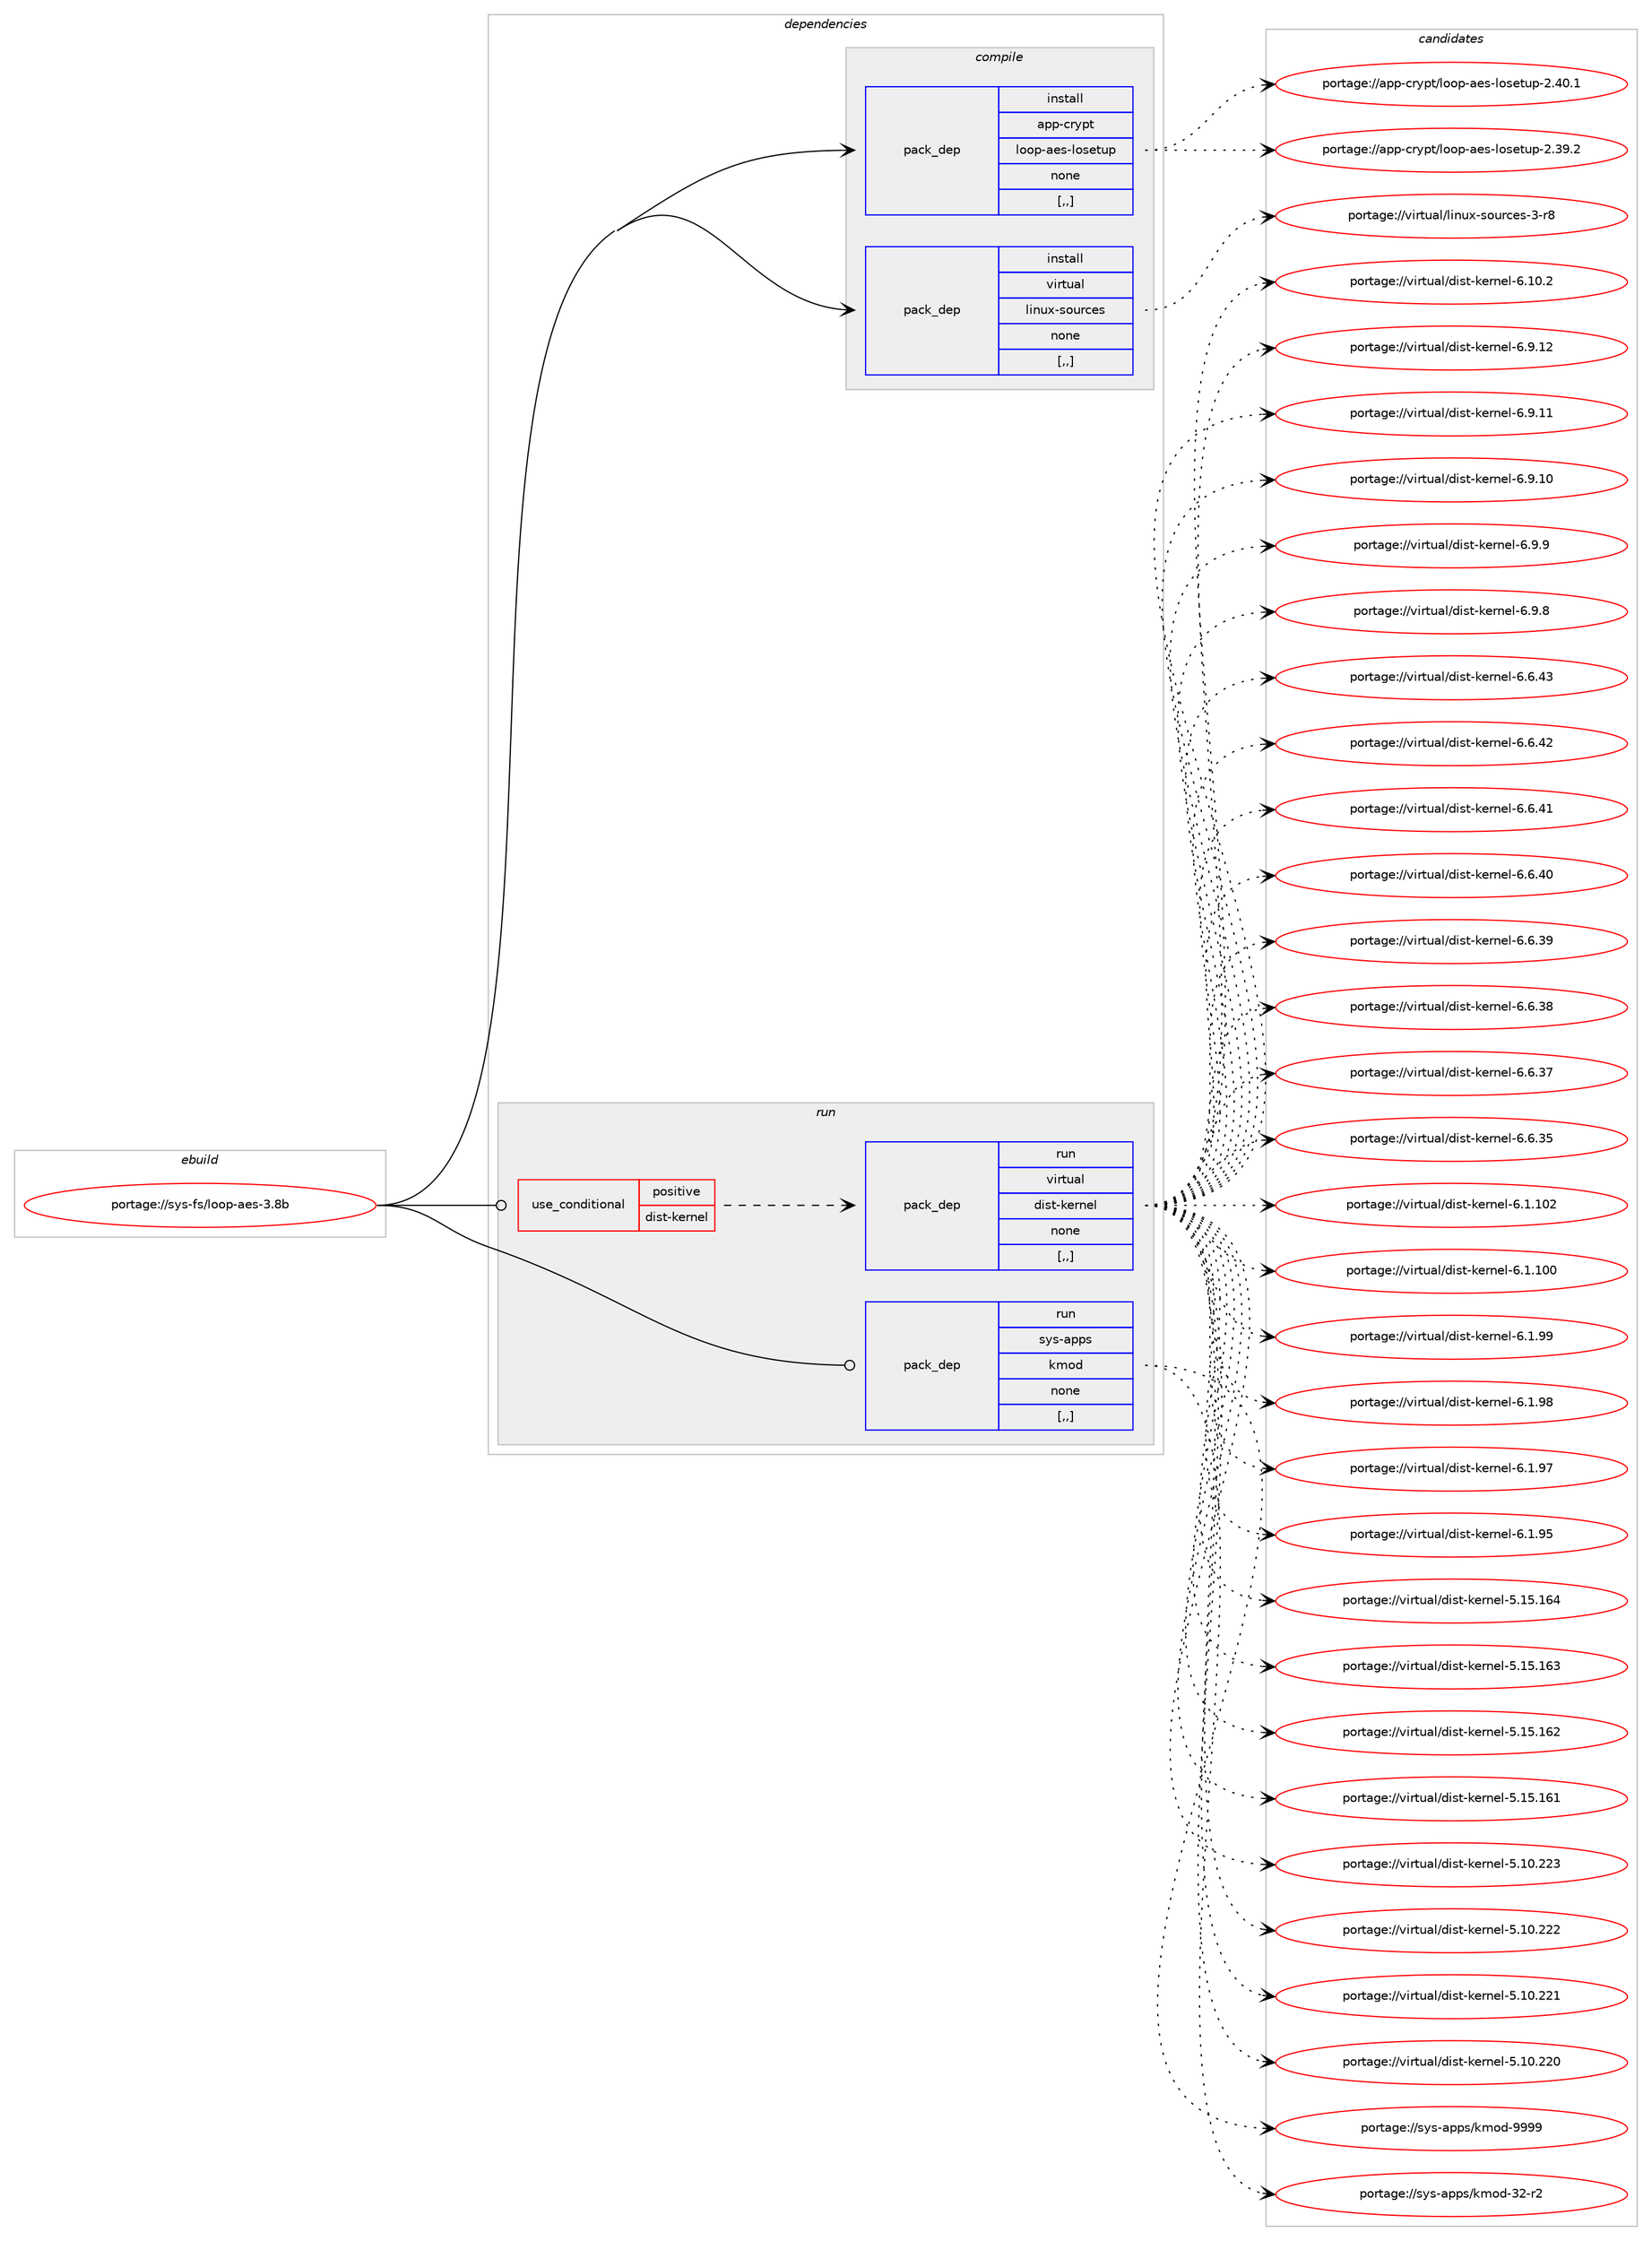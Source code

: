 digraph prolog {

# *************
# Graph options
# *************

newrank=true;
concentrate=true;
compound=true;
graph [rankdir=LR,fontname=Helvetica,fontsize=10,ranksep=1.5];#, ranksep=2.5, nodesep=0.2];
edge  [arrowhead=vee];
node  [fontname=Helvetica,fontsize=10];

# **********
# The ebuild
# **********

subgraph cluster_leftcol {
color=gray;
label=<<i>ebuild</i>>;
id [label="portage://sys-fs/loop-aes-3.8b", color=red, width=4, href="../sys-fs/loop-aes-3.8b.svg"];
}

# ****************
# The dependencies
# ****************

subgraph cluster_midcol {
color=gray;
label=<<i>dependencies</i>>;
subgraph cluster_compile {
fillcolor="#eeeeee";
style=filled;
label=<<i>compile</i>>;
subgraph pack317293 {
dependency436507 [label=<<TABLE BORDER="0" CELLBORDER="1" CELLSPACING="0" CELLPADDING="4" WIDTH="220"><TR><TD ROWSPAN="6" CELLPADDING="30">pack_dep</TD></TR><TR><TD WIDTH="110">install</TD></TR><TR><TD>app-crypt</TD></TR><TR><TD>loop-aes-losetup</TD></TR><TR><TD>none</TD></TR><TR><TD>[,,]</TD></TR></TABLE>>, shape=none, color=blue];
}
id:e -> dependency436507:w [weight=20,style="solid",arrowhead="vee"];
subgraph pack317294 {
dependency436508 [label=<<TABLE BORDER="0" CELLBORDER="1" CELLSPACING="0" CELLPADDING="4" WIDTH="220"><TR><TD ROWSPAN="6" CELLPADDING="30">pack_dep</TD></TR><TR><TD WIDTH="110">install</TD></TR><TR><TD>virtual</TD></TR><TR><TD>linux-sources</TD></TR><TR><TD>none</TD></TR><TR><TD>[,,]</TD></TR></TABLE>>, shape=none, color=blue];
}
id:e -> dependency436508:w [weight=20,style="solid",arrowhead="vee"];
}
subgraph cluster_compileandrun {
fillcolor="#eeeeee";
style=filled;
label=<<i>compile and run</i>>;
}
subgraph cluster_run {
fillcolor="#eeeeee";
style=filled;
label=<<i>run</i>>;
subgraph cond116245 {
dependency436509 [label=<<TABLE BORDER="0" CELLBORDER="1" CELLSPACING="0" CELLPADDING="4"><TR><TD ROWSPAN="3" CELLPADDING="10">use_conditional</TD></TR><TR><TD>positive</TD></TR><TR><TD>dist-kernel</TD></TR></TABLE>>, shape=none, color=red];
subgraph pack317295 {
dependency436510 [label=<<TABLE BORDER="0" CELLBORDER="1" CELLSPACING="0" CELLPADDING="4" WIDTH="220"><TR><TD ROWSPAN="6" CELLPADDING="30">pack_dep</TD></TR><TR><TD WIDTH="110">run</TD></TR><TR><TD>virtual</TD></TR><TR><TD>dist-kernel</TD></TR><TR><TD>none</TD></TR><TR><TD>[,,]</TD></TR></TABLE>>, shape=none, color=blue];
}
dependency436509:e -> dependency436510:w [weight=20,style="dashed",arrowhead="vee"];
}
id:e -> dependency436509:w [weight=20,style="solid",arrowhead="odot"];
subgraph pack317296 {
dependency436511 [label=<<TABLE BORDER="0" CELLBORDER="1" CELLSPACING="0" CELLPADDING="4" WIDTH="220"><TR><TD ROWSPAN="6" CELLPADDING="30">pack_dep</TD></TR><TR><TD WIDTH="110">run</TD></TR><TR><TD>sys-apps</TD></TR><TR><TD>kmod</TD></TR><TR><TD>none</TD></TR><TR><TD>[,,]</TD></TR></TABLE>>, shape=none, color=blue];
}
id:e -> dependency436511:w [weight=20,style="solid",arrowhead="odot"];
}
}

# **************
# The candidates
# **************

subgraph cluster_choices {
rank=same;
color=gray;
label=<<i>candidates</i>>;

subgraph choice317293 {
color=black;
nodesep=1;
choice9711211245991141211121164710811111111245971011154510811111510111611711245504652484649 [label="portage://app-crypt/loop-aes-losetup-2.40.1", color=red, width=4,href="../app-crypt/loop-aes-losetup-2.40.1.svg"];
choice9711211245991141211121164710811111111245971011154510811111510111611711245504651574650 [label="portage://app-crypt/loop-aes-losetup-2.39.2", color=red, width=4,href="../app-crypt/loop-aes-losetup-2.39.2.svg"];
dependency436507:e -> choice9711211245991141211121164710811111111245971011154510811111510111611711245504652484649:w [style=dotted,weight="100"];
dependency436507:e -> choice9711211245991141211121164710811111111245971011154510811111510111611711245504651574650:w [style=dotted,weight="100"];
}
subgraph choice317294 {
color=black;
nodesep=1;
choice1181051141161179710847108105110117120451151111171149910111545514511456 [label="portage://virtual/linux-sources-3-r8", color=red, width=4,href="../virtual/linux-sources-3-r8.svg"];
dependency436508:e -> choice1181051141161179710847108105110117120451151111171149910111545514511456:w [style=dotted,weight="100"];
}
subgraph choice317295 {
color=black;
nodesep=1;
choice11810511411611797108471001051151164510710111411010110845544649484650 [label="portage://virtual/dist-kernel-6.10.2", color=red, width=4,href="../virtual/dist-kernel-6.10.2.svg"];
choice11810511411611797108471001051151164510710111411010110845544657464950 [label="portage://virtual/dist-kernel-6.9.12", color=red, width=4,href="../virtual/dist-kernel-6.9.12.svg"];
choice11810511411611797108471001051151164510710111411010110845544657464949 [label="portage://virtual/dist-kernel-6.9.11", color=red, width=4,href="../virtual/dist-kernel-6.9.11.svg"];
choice11810511411611797108471001051151164510710111411010110845544657464948 [label="portage://virtual/dist-kernel-6.9.10", color=red, width=4,href="../virtual/dist-kernel-6.9.10.svg"];
choice118105114116117971084710010511511645107101114110101108455446574657 [label="portage://virtual/dist-kernel-6.9.9", color=red, width=4,href="../virtual/dist-kernel-6.9.9.svg"];
choice118105114116117971084710010511511645107101114110101108455446574656 [label="portage://virtual/dist-kernel-6.9.8", color=red, width=4,href="../virtual/dist-kernel-6.9.8.svg"];
choice11810511411611797108471001051151164510710111411010110845544654465251 [label="portage://virtual/dist-kernel-6.6.43", color=red, width=4,href="../virtual/dist-kernel-6.6.43.svg"];
choice11810511411611797108471001051151164510710111411010110845544654465250 [label="portage://virtual/dist-kernel-6.6.42", color=red, width=4,href="../virtual/dist-kernel-6.6.42.svg"];
choice11810511411611797108471001051151164510710111411010110845544654465249 [label="portage://virtual/dist-kernel-6.6.41", color=red, width=4,href="../virtual/dist-kernel-6.6.41.svg"];
choice11810511411611797108471001051151164510710111411010110845544654465248 [label="portage://virtual/dist-kernel-6.6.40", color=red, width=4,href="../virtual/dist-kernel-6.6.40.svg"];
choice11810511411611797108471001051151164510710111411010110845544654465157 [label="portage://virtual/dist-kernel-6.6.39", color=red, width=4,href="../virtual/dist-kernel-6.6.39.svg"];
choice11810511411611797108471001051151164510710111411010110845544654465156 [label="portage://virtual/dist-kernel-6.6.38", color=red, width=4,href="../virtual/dist-kernel-6.6.38.svg"];
choice11810511411611797108471001051151164510710111411010110845544654465155 [label="portage://virtual/dist-kernel-6.6.37", color=red, width=4,href="../virtual/dist-kernel-6.6.37.svg"];
choice11810511411611797108471001051151164510710111411010110845544654465153 [label="portage://virtual/dist-kernel-6.6.35", color=red, width=4,href="../virtual/dist-kernel-6.6.35.svg"];
choice1181051141161179710847100105115116451071011141101011084554464946494850 [label="portage://virtual/dist-kernel-6.1.102", color=red, width=4,href="../virtual/dist-kernel-6.1.102.svg"];
choice1181051141161179710847100105115116451071011141101011084554464946494848 [label="portage://virtual/dist-kernel-6.1.100", color=red, width=4,href="../virtual/dist-kernel-6.1.100.svg"];
choice11810511411611797108471001051151164510710111411010110845544649465757 [label="portage://virtual/dist-kernel-6.1.99", color=red, width=4,href="../virtual/dist-kernel-6.1.99.svg"];
choice11810511411611797108471001051151164510710111411010110845544649465756 [label="portage://virtual/dist-kernel-6.1.98", color=red, width=4,href="../virtual/dist-kernel-6.1.98.svg"];
choice11810511411611797108471001051151164510710111411010110845544649465755 [label="portage://virtual/dist-kernel-6.1.97", color=red, width=4,href="../virtual/dist-kernel-6.1.97.svg"];
choice11810511411611797108471001051151164510710111411010110845544649465753 [label="portage://virtual/dist-kernel-6.1.95", color=red, width=4,href="../virtual/dist-kernel-6.1.95.svg"];
choice118105114116117971084710010511511645107101114110101108455346495346495452 [label="portage://virtual/dist-kernel-5.15.164", color=red, width=4,href="../virtual/dist-kernel-5.15.164.svg"];
choice118105114116117971084710010511511645107101114110101108455346495346495451 [label="portage://virtual/dist-kernel-5.15.163", color=red, width=4,href="../virtual/dist-kernel-5.15.163.svg"];
choice118105114116117971084710010511511645107101114110101108455346495346495450 [label="portage://virtual/dist-kernel-5.15.162", color=red, width=4,href="../virtual/dist-kernel-5.15.162.svg"];
choice118105114116117971084710010511511645107101114110101108455346495346495449 [label="portage://virtual/dist-kernel-5.15.161", color=red, width=4,href="../virtual/dist-kernel-5.15.161.svg"];
choice118105114116117971084710010511511645107101114110101108455346494846505051 [label="portage://virtual/dist-kernel-5.10.223", color=red, width=4,href="../virtual/dist-kernel-5.10.223.svg"];
choice118105114116117971084710010511511645107101114110101108455346494846505050 [label="portage://virtual/dist-kernel-5.10.222", color=red, width=4,href="../virtual/dist-kernel-5.10.222.svg"];
choice118105114116117971084710010511511645107101114110101108455346494846505049 [label="portage://virtual/dist-kernel-5.10.221", color=red, width=4,href="../virtual/dist-kernel-5.10.221.svg"];
choice118105114116117971084710010511511645107101114110101108455346494846505048 [label="portage://virtual/dist-kernel-5.10.220", color=red, width=4,href="../virtual/dist-kernel-5.10.220.svg"];
dependency436510:e -> choice11810511411611797108471001051151164510710111411010110845544649484650:w [style=dotted,weight="100"];
dependency436510:e -> choice11810511411611797108471001051151164510710111411010110845544657464950:w [style=dotted,weight="100"];
dependency436510:e -> choice11810511411611797108471001051151164510710111411010110845544657464949:w [style=dotted,weight="100"];
dependency436510:e -> choice11810511411611797108471001051151164510710111411010110845544657464948:w [style=dotted,weight="100"];
dependency436510:e -> choice118105114116117971084710010511511645107101114110101108455446574657:w [style=dotted,weight="100"];
dependency436510:e -> choice118105114116117971084710010511511645107101114110101108455446574656:w [style=dotted,weight="100"];
dependency436510:e -> choice11810511411611797108471001051151164510710111411010110845544654465251:w [style=dotted,weight="100"];
dependency436510:e -> choice11810511411611797108471001051151164510710111411010110845544654465250:w [style=dotted,weight="100"];
dependency436510:e -> choice11810511411611797108471001051151164510710111411010110845544654465249:w [style=dotted,weight="100"];
dependency436510:e -> choice11810511411611797108471001051151164510710111411010110845544654465248:w [style=dotted,weight="100"];
dependency436510:e -> choice11810511411611797108471001051151164510710111411010110845544654465157:w [style=dotted,weight="100"];
dependency436510:e -> choice11810511411611797108471001051151164510710111411010110845544654465156:w [style=dotted,weight="100"];
dependency436510:e -> choice11810511411611797108471001051151164510710111411010110845544654465155:w [style=dotted,weight="100"];
dependency436510:e -> choice11810511411611797108471001051151164510710111411010110845544654465153:w [style=dotted,weight="100"];
dependency436510:e -> choice1181051141161179710847100105115116451071011141101011084554464946494850:w [style=dotted,weight="100"];
dependency436510:e -> choice1181051141161179710847100105115116451071011141101011084554464946494848:w [style=dotted,weight="100"];
dependency436510:e -> choice11810511411611797108471001051151164510710111411010110845544649465757:w [style=dotted,weight="100"];
dependency436510:e -> choice11810511411611797108471001051151164510710111411010110845544649465756:w [style=dotted,weight="100"];
dependency436510:e -> choice11810511411611797108471001051151164510710111411010110845544649465755:w [style=dotted,weight="100"];
dependency436510:e -> choice11810511411611797108471001051151164510710111411010110845544649465753:w [style=dotted,weight="100"];
dependency436510:e -> choice118105114116117971084710010511511645107101114110101108455346495346495452:w [style=dotted,weight="100"];
dependency436510:e -> choice118105114116117971084710010511511645107101114110101108455346495346495451:w [style=dotted,weight="100"];
dependency436510:e -> choice118105114116117971084710010511511645107101114110101108455346495346495450:w [style=dotted,weight="100"];
dependency436510:e -> choice118105114116117971084710010511511645107101114110101108455346495346495449:w [style=dotted,weight="100"];
dependency436510:e -> choice118105114116117971084710010511511645107101114110101108455346494846505051:w [style=dotted,weight="100"];
dependency436510:e -> choice118105114116117971084710010511511645107101114110101108455346494846505050:w [style=dotted,weight="100"];
dependency436510:e -> choice118105114116117971084710010511511645107101114110101108455346494846505049:w [style=dotted,weight="100"];
dependency436510:e -> choice118105114116117971084710010511511645107101114110101108455346494846505048:w [style=dotted,weight="100"];
}
subgraph choice317296 {
color=black;
nodesep=1;
choice1151211154597112112115471071091111004557575757 [label="portage://sys-apps/kmod-9999", color=red, width=4,href="../sys-apps/kmod-9999.svg"];
choice1151211154597112112115471071091111004551504511450 [label="portage://sys-apps/kmod-32-r2", color=red, width=4,href="../sys-apps/kmod-32-r2.svg"];
dependency436511:e -> choice1151211154597112112115471071091111004557575757:w [style=dotted,weight="100"];
dependency436511:e -> choice1151211154597112112115471071091111004551504511450:w [style=dotted,weight="100"];
}
}

}
